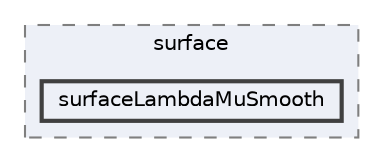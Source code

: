 digraph "applications/utilities/surface/surfaceLambdaMuSmooth"
{
 // LATEX_PDF_SIZE
  bgcolor="transparent";
  edge [fontname=Helvetica,fontsize=10,labelfontname=Helvetica,labelfontsize=10];
  node [fontname=Helvetica,fontsize=10,shape=box,height=0.2,width=0.4];
  compound=true
  subgraph clusterdir_f17de662d5fa06afbf0442aecb6ca0a0 {
    graph [ bgcolor="#edf0f7", pencolor="grey50", label="surface", fontname=Helvetica,fontsize=10 style="filled,dashed", URL="dir_f17de662d5fa06afbf0442aecb6ca0a0.html",tooltip=""]
  dir_4e8e86f2a416b2cfc11a6f6855566162 [label="surfaceLambdaMuSmooth", fillcolor="#edf0f7", color="grey25", style="filled,bold", URL="dir_4e8e86f2a416b2cfc11a6f6855566162.html",tooltip=""];
  }
}
